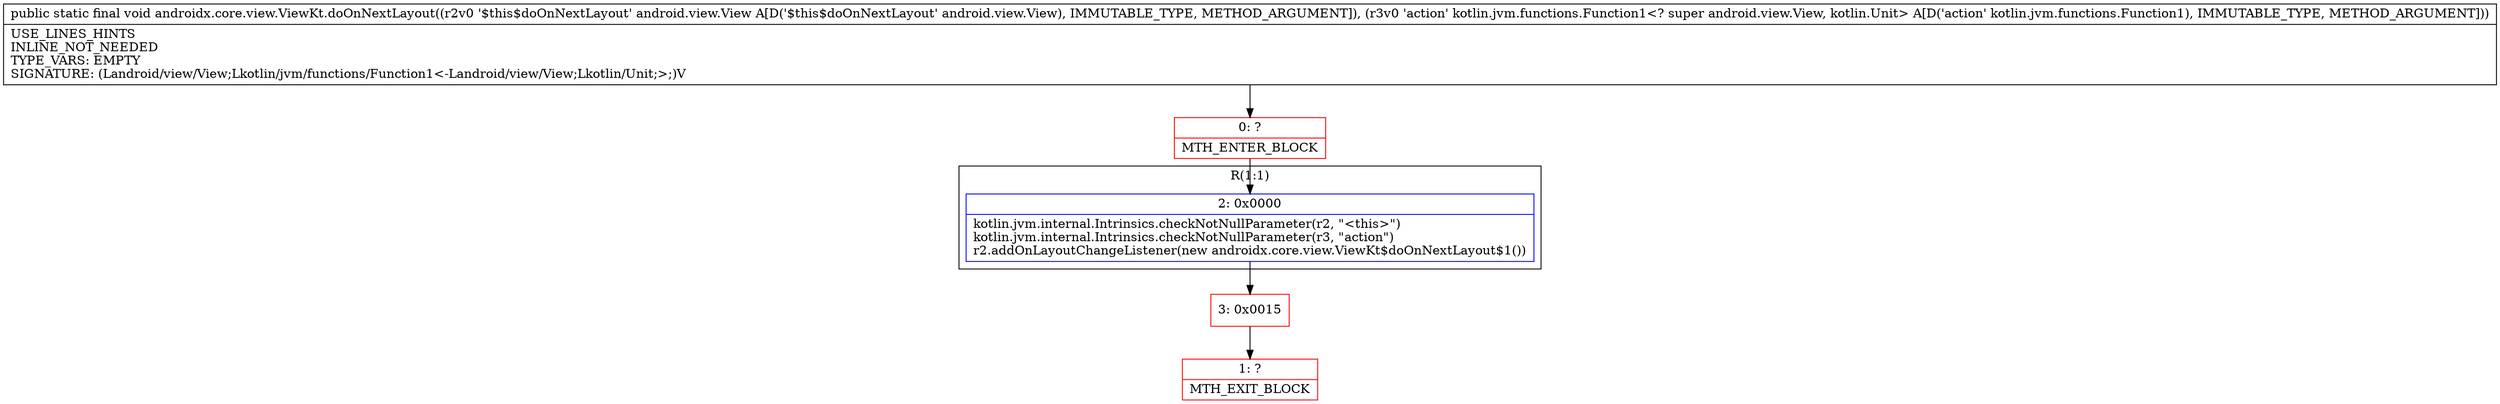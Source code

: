 digraph "CFG forandroidx.core.view.ViewKt.doOnNextLayout(Landroid\/view\/View;Lkotlin\/jvm\/functions\/Function1;)V" {
subgraph cluster_Region_1328051124 {
label = "R(1:1)";
node [shape=record,color=blue];
Node_2 [shape=record,label="{2\:\ 0x0000|kotlin.jvm.internal.Intrinsics.checkNotNullParameter(r2, \"\<this\>\")\lkotlin.jvm.internal.Intrinsics.checkNotNullParameter(r3, \"action\")\lr2.addOnLayoutChangeListener(new androidx.core.view.ViewKt$doOnNextLayout$1())\l}"];
}
Node_0 [shape=record,color=red,label="{0\:\ ?|MTH_ENTER_BLOCK\l}"];
Node_3 [shape=record,color=red,label="{3\:\ 0x0015}"];
Node_1 [shape=record,color=red,label="{1\:\ ?|MTH_EXIT_BLOCK\l}"];
MethodNode[shape=record,label="{public static final void androidx.core.view.ViewKt.doOnNextLayout((r2v0 '$this$doOnNextLayout' android.view.View A[D('$this$doOnNextLayout' android.view.View), IMMUTABLE_TYPE, METHOD_ARGUMENT]), (r3v0 'action' kotlin.jvm.functions.Function1\<? super android.view.View, kotlin.Unit\> A[D('action' kotlin.jvm.functions.Function1), IMMUTABLE_TYPE, METHOD_ARGUMENT]))  | USE_LINES_HINTS\lINLINE_NOT_NEEDED\lTYPE_VARS: EMPTY\lSIGNATURE: (Landroid\/view\/View;Lkotlin\/jvm\/functions\/Function1\<\-Landroid\/view\/View;Lkotlin\/Unit;\>;)V\l}"];
MethodNode -> Node_0;Node_2 -> Node_3;
Node_0 -> Node_2;
Node_3 -> Node_1;
}

